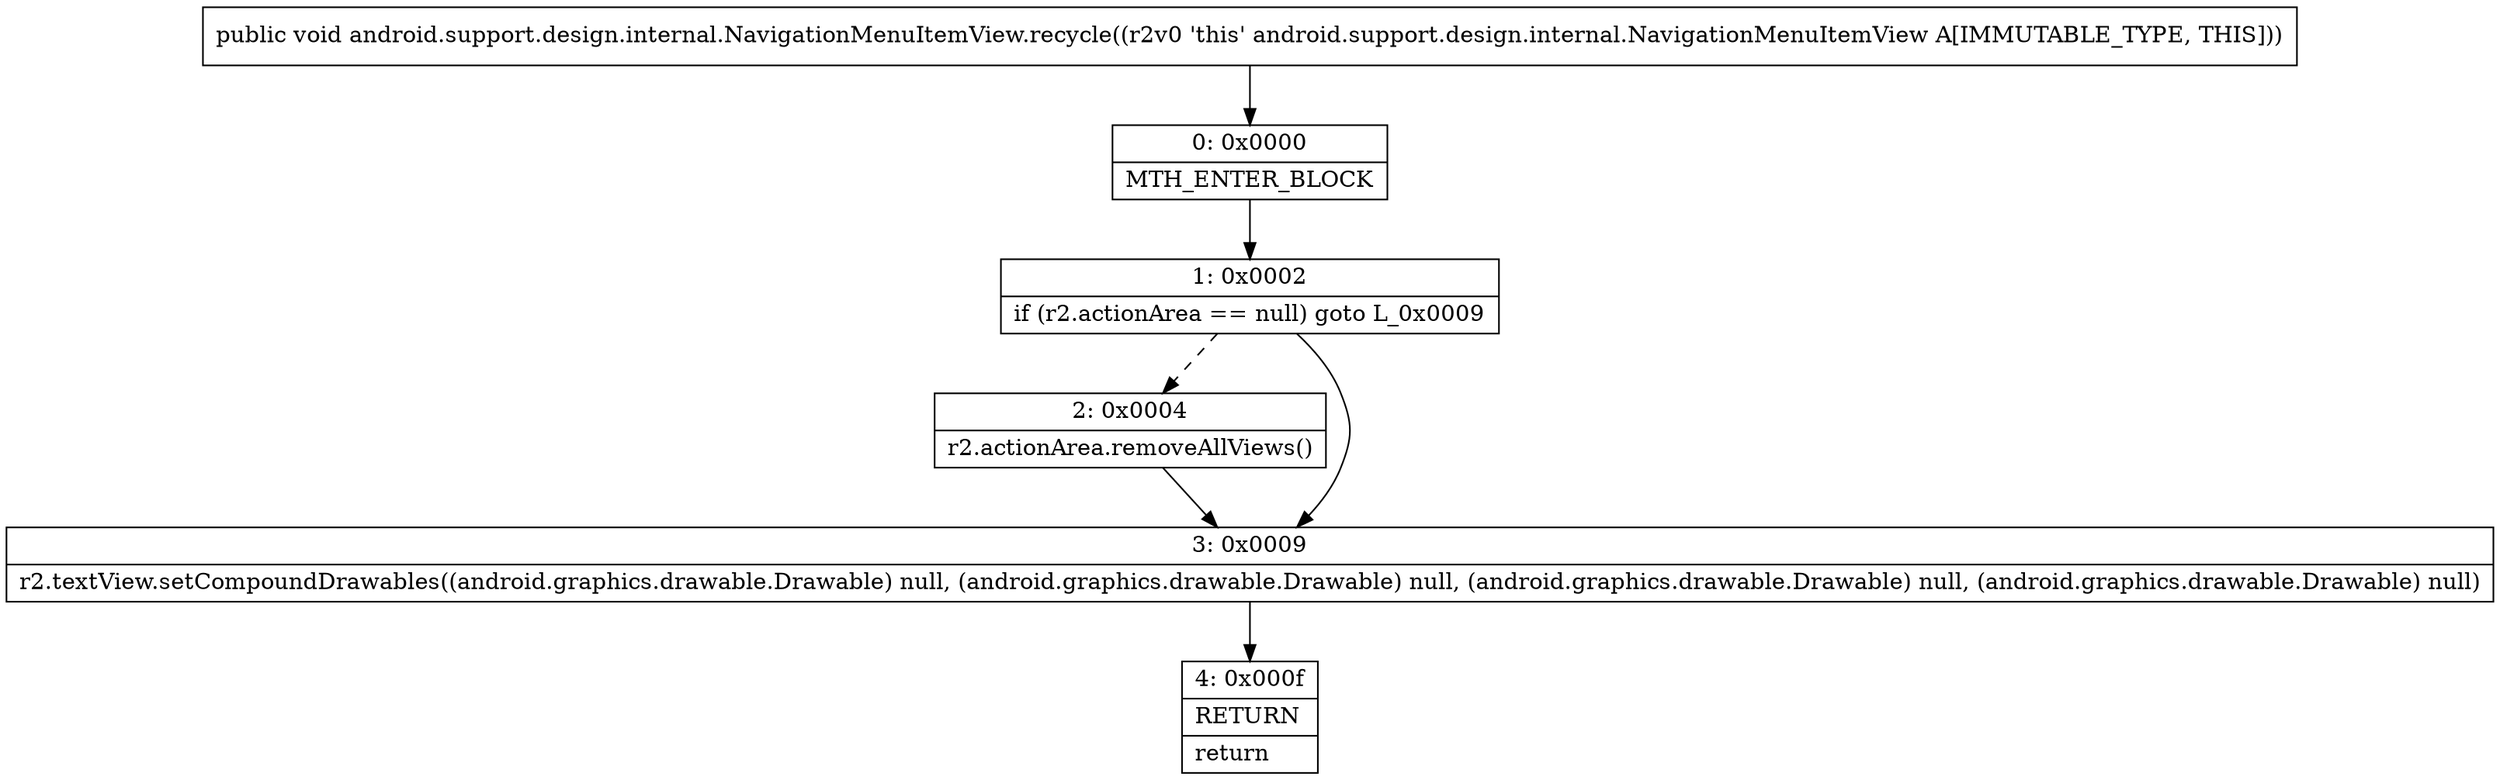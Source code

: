 digraph "CFG forandroid.support.design.internal.NavigationMenuItemView.recycle()V" {
Node_0 [shape=record,label="{0\:\ 0x0000|MTH_ENTER_BLOCK\l}"];
Node_1 [shape=record,label="{1\:\ 0x0002|if (r2.actionArea == null) goto L_0x0009\l}"];
Node_2 [shape=record,label="{2\:\ 0x0004|r2.actionArea.removeAllViews()\l}"];
Node_3 [shape=record,label="{3\:\ 0x0009|r2.textView.setCompoundDrawables((android.graphics.drawable.Drawable) null, (android.graphics.drawable.Drawable) null, (android.graphics.drawable.Drawable) null, (android.graphics.drawable.Drawable) null)\l}"];
Node_4 [shape=record,label="{4\:\ 0x000f|RETURN\l|return\l}"];
MethodNode[shape=record,label="{public void android.support.design.internal.NavigationMenuItemView.recycle((r2v0 'this' android.support.design.internal.NavigationMenuItemView A[IMMUTABLE_TYPE, THIS])) }"];
MethodNode -> Node_0;
Node_0 -> Node_1;
Node_1 -> Node_2[style=dashed];
Node_1 -> Node_3;
Node_2 -> Node_3;
Node_3 -> Node_4;
}


